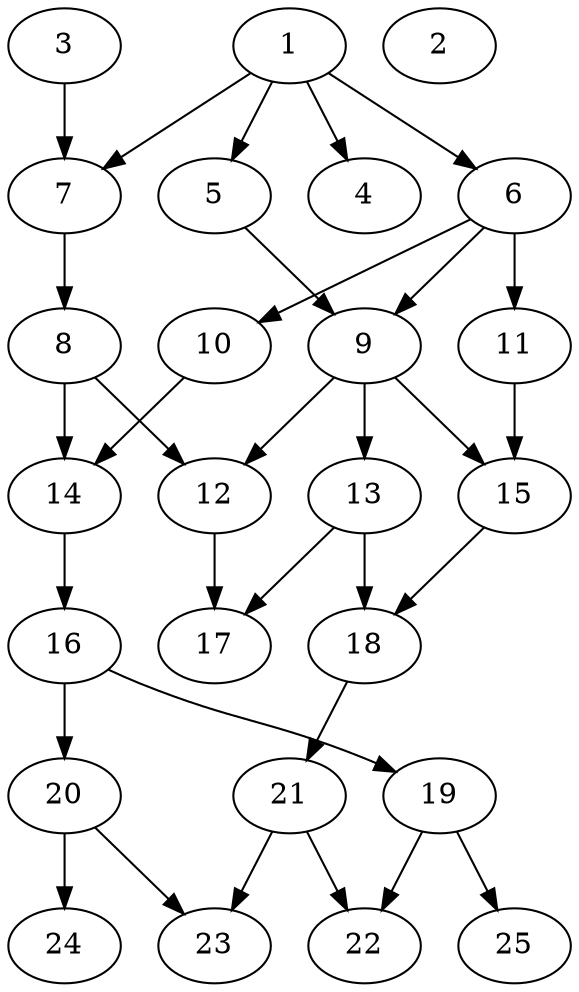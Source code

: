 // DAG automatically generated by daggen at Thu Oct  3 14:00:39 2019
// ./daggen --dot -n 25 --ccr 0.4 --fat 0.5 --regular 0.9 --density 0.5 --mindata 5242880 --maxdata 52428800 
digraph G {
  1 [size="42304000", alpha="0.19", expect_size="16921600"] 
  1 -> 4 [size ="16921600"]
  1 -> 5 [size ="16921600"]
  1 -> 6 [size ="16921600"]
  1 -> 7 [size ="16921600"]
  2 [size="128724480", alpha="0.06", expect_size="51489792"] 
  3 [size="67118080", alpha="0.16", expect_size="26847232"] 
  3 -> 7 [size ="26847232"]
  4 [size="67097600", alpha="0.05", expect_size="26839040"] 
  5 [size="70287360", alpha="0.14", expect_size="28114944"] 
  5 -> 9 [size ="28114944"]
  6 [size="32496640", alpha="0.08", expect_size="12998656"] 
  6 -> 9 [size ="12998656"]
  6 -> 10 [size ="12998656"]
  6 -> 11 [size ="12998656"]
  7 [size="112207360", alpha="0.14", expect_size="44882944"] 
  7 -> 8 [size ="44882944"]
  8 [size="57384960", alpha="0.11", expect_size="22953984"] 
  8 -> 12 [size ="22953984"]
  8 -> 14 [size ="22953984"]
  9 [size="79777280", alpha="0.08", expect_size="31910912"] 
  9 -> 12 [size ="31910912"]
  9 -> 13 [size ="31910912"]
  9 -> 15 [size ="31910912"]
  10 [size="46394880", alpha="0.13", expect_size="18557952"] 
  10 -> 14 [size ="18557952"]
  11 [size="17405440", alpha="0.18", expect_size="6962176"] 
  11 -> 15 [size ="6962176"]
  12 [size="14080000", alpha="0.12", expect_size="5632000"] 
  12 -> 17 [size ="5632000"]
  13 [size="46625280", alpha="0.15", expect_size="18650112"] 
  13 -> 17 [size ="18650112"]
  13 -> 18 [size ="18650112"]
  14 [size="22069760", alpha="0.14", expect_size="8827904"] 
  14 -> 16 [size ="8827904"]
  15 [size="51919360", alpha="0.13", expect_size="20767744"] 
  15 -> 18 [size ="20767744"]
  16 [size="18662400", alpha="0.13", expect_size="7464960"] 
  16 -> 19 [size ="7464960"]
  16 -> 20 [size ="7464960"]
  17 [size="65413120", alpha="0.07", expect_size="26165248"] 
  18 [size="29534720", alpha="0.05", expect_size="11813888"] 
  18 -> 21 [size ="11813888"]
  19 [size="95841280", alpha="0.17", expect_size="38336512"] 
  19 -> 22 [size ="38336512"]
  19 -> 25 [size ="38336512"]
  20 [size="22963200", alpha="0.14", expect_size="9185280"] 
  20 -> 23 [size ="9185280"]
  20 -> 24 [size ="9185280"]
  21 [size="100638720", alpha="0.16", expect_size="40255488"] 
  21 -> 22 [size ="40255488"]
  21 -> 23 [size ="40255488"]
  22 [size="87618560", alpha="0.18", expect_size="35047424"] 
  23 [size="41372160", alpha="0.08", expect_size="16548864"] 
  24 [size="14213120", alpha="0.08", expect_size="5685248"] 
  25 [size="98247680", alpha="0.18", expect_size="39299072"] 
}

